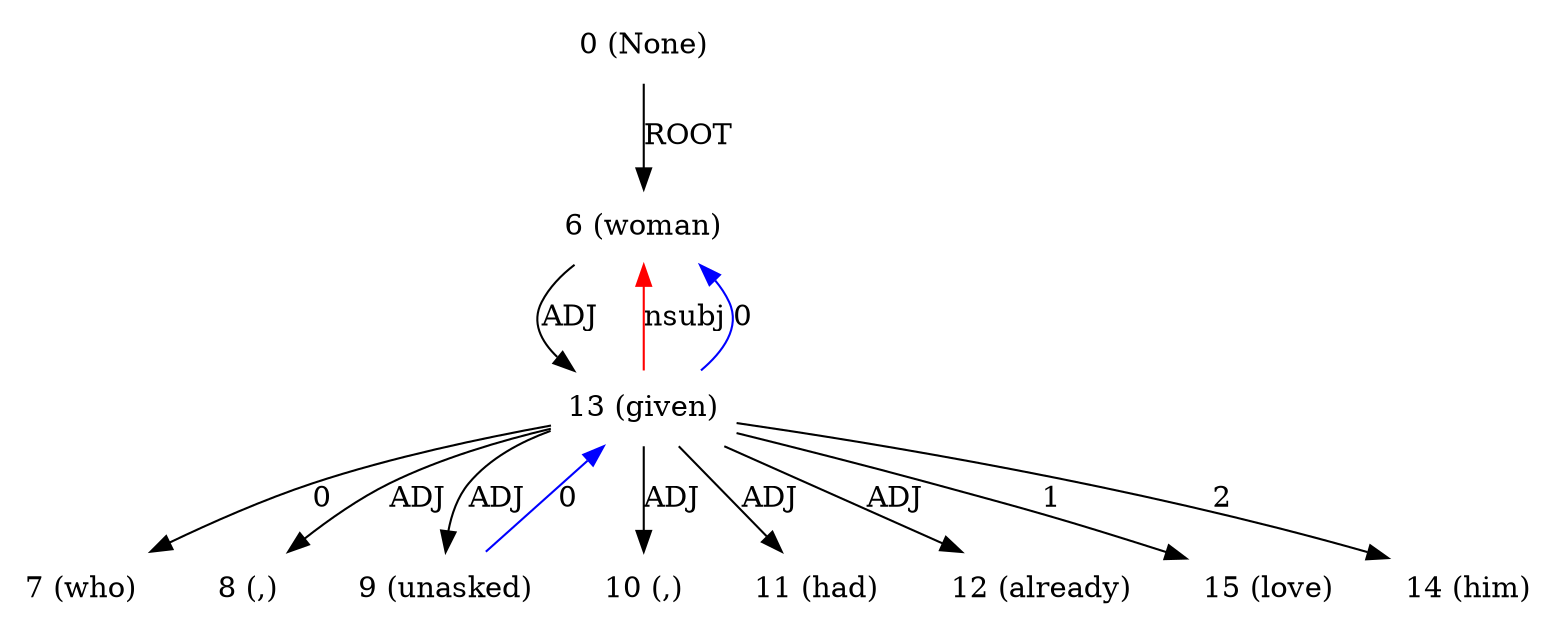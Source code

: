 digraph G{
edge [dir=forward]
node [shape=plaintext]

0 [label="0 (None)"]
0 -> 6 [label="ROOT"]
6 [label="6 (woman)"]
6 -> 13 [label="ADJ"]
13 -> 6 [label="nsubj", color="red"]
7 [label="7 (who)"]
8 [label="8 (,)"]
9 [label="9 (unasked)"]
9 -> 13 [label="0", color="blue"]
10 [label="10 (,)"]
11 [label="11 (had)"]
12 [label="12 (already)"]
13 [label="13 (given)"]
13 -> 15 [label="1"]
13 -> 7 [label="0"]
13 -> 6 [label="0", color="blue"]
13 -> 14 [label="2"]
13 -> 8 [label="ADJ"]
13 -> 9 [label="ADJ"]
13 -> 10 [label="ADJ"]
13 -> 11 [label="ADJ"]
13 -> 12 [label="ADJ"]
14 [label="14 (him)"]
15 [label="15 (love)"]
}
